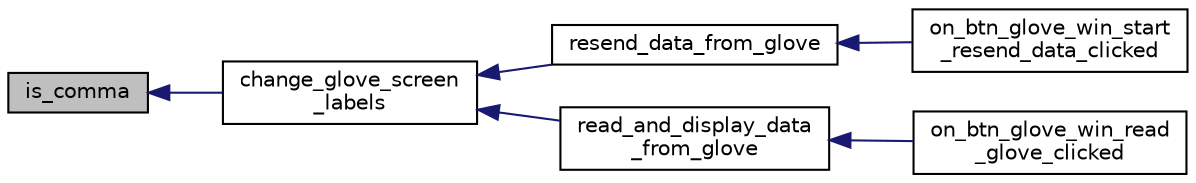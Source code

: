 digraph "is_comma"
{
  edge [fontname="Helvetica",fontsize="10",labelfontname="Helvetica",labelfontsize="10"];
  node [fontname="Helvetica",fontsize="10",shape=record];
  rankdir="LR";
  Node22 [label="is_comma",height=0.2,width=0.4,color="black", fillcolor="grey75", style="filled", fontcolor="black"];
  Node22 -> Node23 [dir="back",color="midnightblue",fontsize="10",style="solid",fontname="Helvetica"];
  Node23 [label="change_glove_screen\l_labels",height=0.2,width=0.4,color="black", fillcolor="white", style="filled",URL="$main_8c.html#a8c83b7d0bfd54e2ce811e3bdd8b2a1aa",tooltip="Display fingers positions from glove. "];
  Node23 -> Node24 [dir="back",color="midnightblue",fontsize="10",style="solid",fontname="Helvetica"];
  Node24 [label="resend_data_from_glove",height=0.2,width=0.4,color="black", fillcolor="white", style="filled",URL="$main_8c.html#a001a1c13994c5a22528f1f7573a6616f",tooltip="Resends data from glove controller to robotic hand. "];
  Node24 -> Node25 [dir="back",color="midnightblue",fontsize="10",style="solid",fontname="Helvetica"];
  Node25 [label="on_btn_glove_win_start\l_resend_data_clicked",height=0.2,width=0.4,color="black", fillcolor="white", style="filled",URL="$main_8c.html#a77674c6081bf8345eef8ecb37bc9dd9b",tooltip="Starts/stops resending data from glove to hand after cliking on button. "];
  Node23 -> Node26 [dir="back",color="midnightblue",fontsize="10",style="solid",fontname="Helvetica"];
  Node26 [label="read_and_display_data\l_from_glove",height=0.2,width=0.4,color="black", fillcolor="white", style="filled",URL="$main_8c.html#af097ecc2dc18e3f70eeb8c0e2ffe0aab",tooltip="Read fingers positions from glove. "];
  Node26 -> Node27 [dir="back",color="midnightblue",fontsize="10",style="solid",fontname="Helvetica"];
  Node27 [label="on_btn_glove_win_read\l_glove_clicked",height=0.2,width=0.4,color="black", fillcolor="white", style="filled",URL="$main_8c.html#a99511eda2dbf3c756613536ee8a8383c",tooltip="Starts/stops reading data from glove after cliking on button. "];
}
